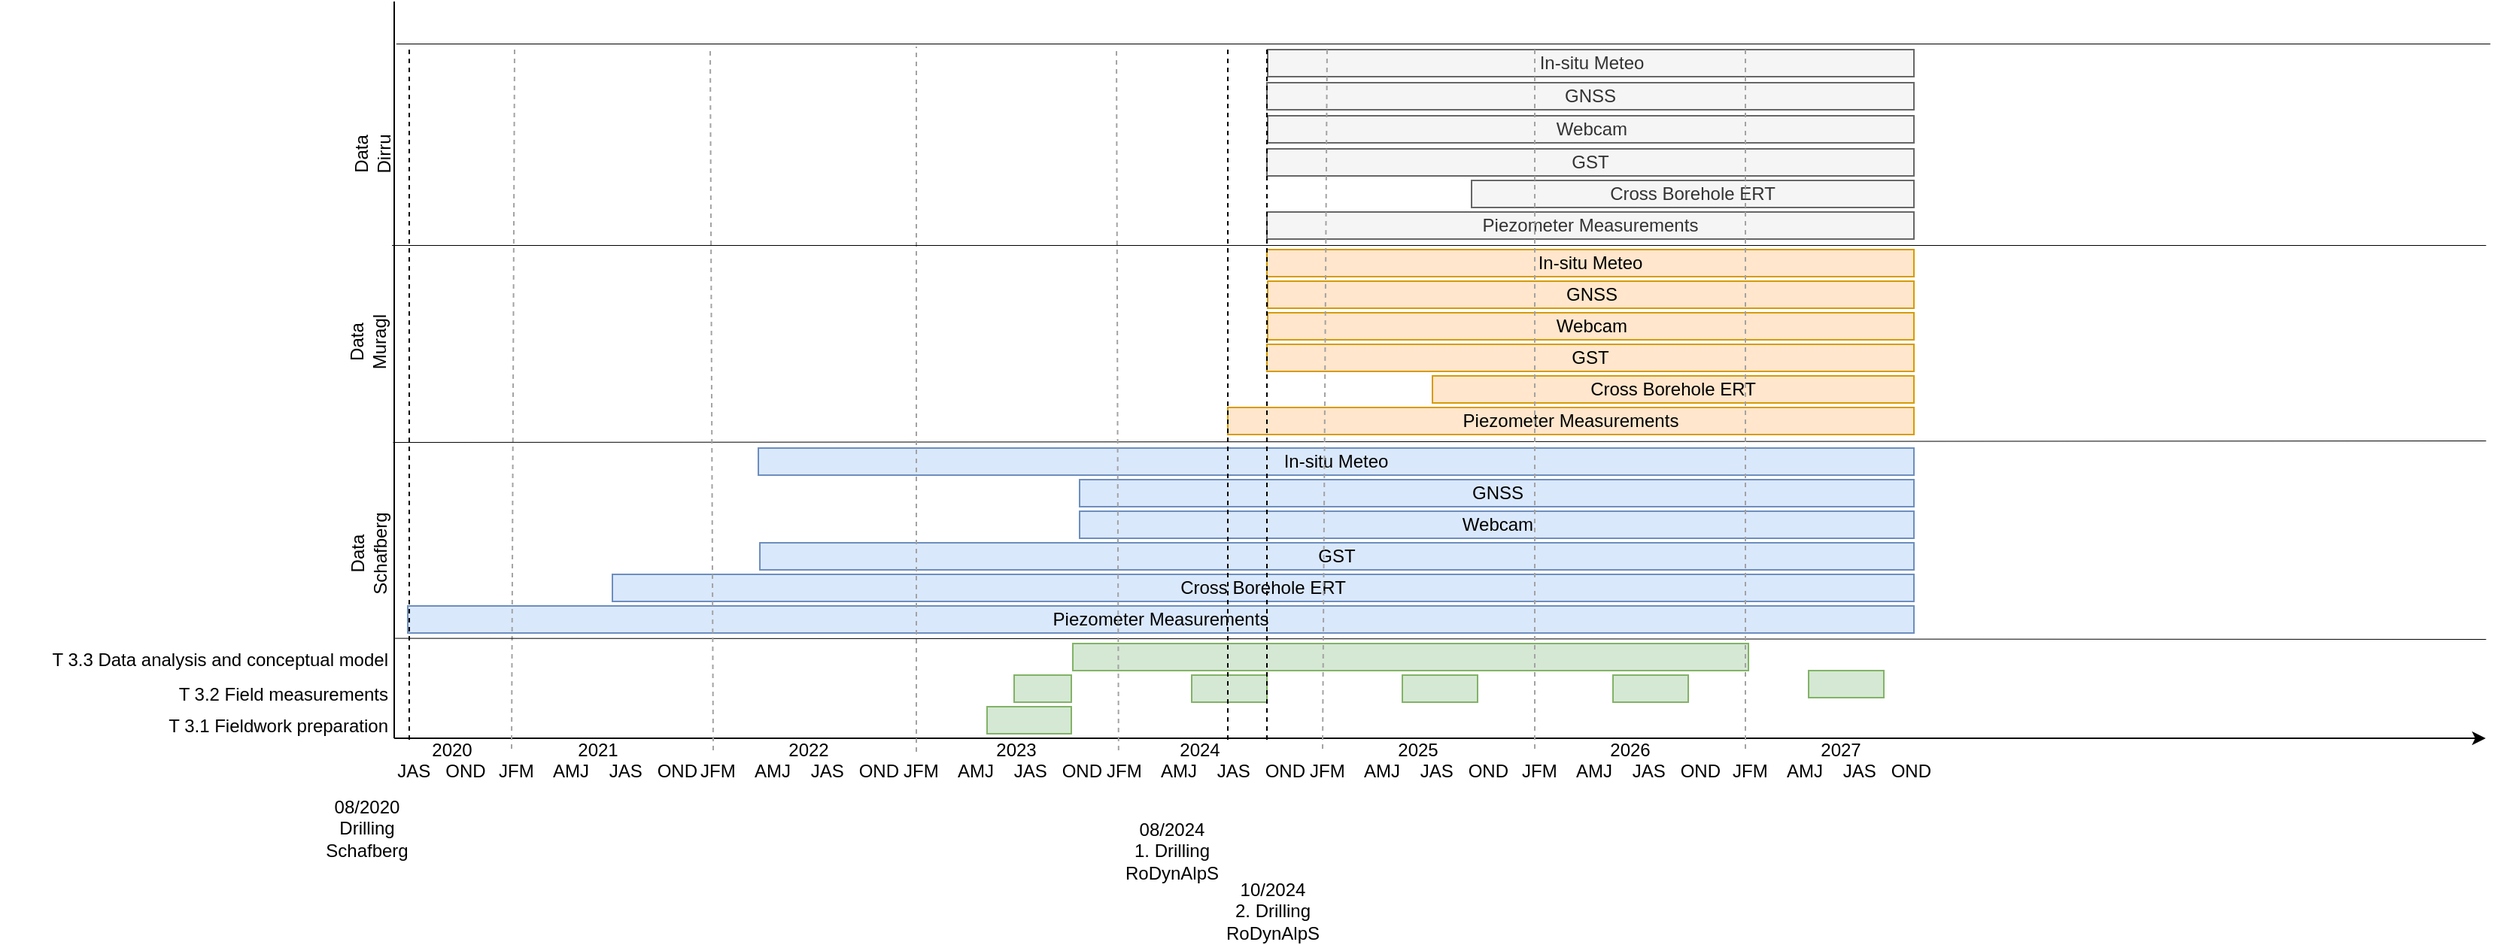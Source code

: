 <mxfile version="22.0.8" type="github">
  <diagram name="Page-1" id="hsDm7N-NumxUynAWq6ky">
    <mxGraphModel dx="3804" dy="1134" grid="1" gridSize="10" guides="1" tooltips="1" connect="1" arrows="1" fold="1" page="1" pageScale="1" pageWidth="850" pageHeight="1100" math="0" shadow="0">
      <root>
        <mxCell id="0" />
        <mxCell id="1" parent="0" />
        <mxCell id="qgbLY4odhaIjJaBlrRMp-78" value="Webcam" style="html=1;whiteSpace=wrap;fillColor=#ffe6cc;strokeColor=#d79b00;" parent="1" vertex="1">
          <mxGeometry x="700.5" y="277" width="429.5" height="18" as="geometry" />
        </mxCell>
        <mxCell id="qgbLY4odhaIjJaBlrRMp-79" value="GNSS" style="html=1;whiteSpace=wrap;fillColor=#ffe6cc;strokeColor=#d79b00;" parent="1" vertex="1">
          <mxGeometry x="700.5" y="256" width="429.5" height="18" as="geometry" />
        </mxCell>
        <mxCell id="qgbLY4odhaIjJaBlrRMp-80" value="In-situ Meteo" style="html=1;whiteSpace=wrap;fillColor=#ffe6cc;strokeColor=#d79b00;" parent="1" vertex="1">
          <mxGeometry x="700" y="235" width="430" height="18" as="geometry" />
        </mxCell>
        <mxCell id="qgbLY4odhaIjJaBlrRMp-81" value="Piezometer Measurements" style="html=1;whiteSpace=wrap;fillColor=#ffe6cc;strokeColor=#d79b00;" parent="1" vertex="1">
          <mxGeometry x="674" y="340" width="456" height="18" as="geometry" />
        </mxCell>
        <mxCell id="qgbLY4odhaIjJaBlrRMp-82" value="Cross Borehole ERT" style="html=1;whiteSpace=wrap;fillColor=#ffe6cc;strokeColor=#d79b00;" parent="1" vertex="1">
          <mxGeometry x="810" y="319" width="320" height="18" as="geometry" />
        </mxCell>
        <mxCell id="qgbLY4odhaIjJaBlrRMp-83" value="GST" style="html=1;whiteSpace=wrap;fillColor=#ffe6cc;strokeColor=#d79b00;" parent="1" vertex="1">
          <mxGeometry x="700" y="298" width="430" height="18" as="geometry" />
        </mxCell>
        <mxCell id="qgbLY4odhaIjJaBlrRMp-86" value="Webcam" style="html=1;whiteSpace=wrap;fillColor=#f5f5f5;strokeColor=#666666;fontColor=#333333;" parent="1" vertex="1">
          <mxGeometry x="700.5" y="146" width="429.5" height="18" as="geometry" />
        </mxCell>
        <mxCell id="qgbLY4odhaIjJaBlrRMp-87" value="GNSS" style="html=1;whiteSpace=wrap;fillColor=#f5f5f5;strokeColor=#666666;fontColor=#333333;" parent="1" vertex="1">
          <mxGeometry x="700" y="124" width="430" height="18" as="geometry" />
        </mxCell>
        <mxCell id="qgbLY4odhaIjJaBlrRMp-88" value="In-situ Meteo" style="html=1;whiteSpace=wrap;fillColor=#f5f5f5;strokeColor=#666666;fontColor=#333333;" parent="1" vertex="1">
          <mxGeometry x="700.5" y="102" width="429.5" height="18" as="geometry" />
        </mxCell>
        <mxCell id="qgbLY4odhaIjJaBlrRMp-89" value="Piezometer Measurements" style="html=1;whiteSpace=wrap;fillColor=#f5f5f5;strokeColor=#666666;fontColor=#333333;" parent="1" vertex="1">
          <mxGeometry x="700" y="210" width="430" height="18" as="geometry" />
        </mxCell>
        <mxCell id="qgbLY4odhaIjJaBlrRMp-90" value="Cross Borehole ERT" style="html=1;whiteSpace=wrap;fillColor=#f5f5f5;strokeColor=#666666;fontColor=#333333;" parent="1" vertex="1">
          <mxGeometry x="836" y="189" width="294" height="18" as="geometry" />
        </mxCell>
        <mxCell id="qgbLY4odhaIjJaBlrRMp-91" value="GST" style="html=1;whiteSpace=wrap;fillColor=#f5f5f5;strokeColor=#666666;fontColor=#333333;" parent="1" vertex="1">
          <mxGeometry x="700" y="168" width="430" height="18" as="geometry" />
        </mxCell>
        <mxCell id="qgbLY4odhaIjJaBlrRMp-75" value="Webcam" style="html=1;whiteSpace=wrap;fillColor=#dae8fc;strokeColor=#6c8ebf;" parent="1" vertex="1">
          <mxGeometry x="575.5" y="409" width="554.5" height="18" as="geometry" />
        </mxCell>
        <mxCell id="qgbLY4odhaIjJaBlrRMp-76" value="GNSS" style="html=1;whiteSpace=wrap;fillColor=#dae8fc;strokeColor=#6c8ebf;" parent="1" vertex="1">
          <mxGeometry x="575.5" y="388" width="554.5" height="18" as="geometry" />
        </mxCell>
        <mxCell id="qgbLY4odhaIjJaBlrRMp-77" value="In-situ Meteo" style="html=1;whiteSpace=wrap;fillColor=#dae8fc;strokeColor=#6c8ebf;" parent="1" vertex="1">
          <mxGeometry x="362" y="367" width="768" height="18" as="geometry" />
        </mxCell>
        <mxCell id="qgbLY4odhaIjJaBlrRMp-67" value="Piezometer Measurements" style="html=1;whiteSpace=wrap;fillColor=#dae8fc;strokeColor=#6c8ebf;" parent="1" vertex="1">
          <mxGeometry x="129" y="472" width="1001" height="18" as="geometry" />
        </mxCell>
        <mxCell id="qgbLY4odhaIjJaBlrRMp-71" value="Cross Borehole ERT" style="html=1;whiteSpace=wrap;fillColor=#dae8fc;strokeColor=#6c8ebf;" parent="1" vertex="1">
          <mxGeometry x="265" y="451" width="865" height="18" as="geometry" />
        </mxCell>
        <mxCell id="qgbLY4odhaIjJaBlrRMp-72" value="GST" style="html=1;whiteSpace=wrap;fillColor=#dae8fc;strokeColor=#6c8ebf;" parent="1" vertex="1">
          <mxGeometry x="363" y="430" width="767" height="18" as="geometry" />
        </mxCell>
        <mxCell id="qgbLY4odhaIjJaBlrRMp-59" value="" style="html=1;whiteSpace=wrap;fillColor=#d5e8d4;strokeColor=#82b366;" parent="1" vertex="1">
          <mxGeometry x="571" y="497" width="449" height="18" as="geometry" />
        </mxCell>
        <mxCell id="qgbLY4odhaIjJaBlrRMp-1" value="" style="endArrow=classic;html=1;rounded=0;" parent="1" edge="1">
          <mxGeometry width="50" height="50" relative="1" as="geometry">
            <mxPoint x="120" y="560" as="sourcePoint" />
            <mxPoint x="1510" y="560" as="targetPoint" />
          </mxGeometry>
        </mxCell>
        <mxCell id="qgbLY4odhaIjJaBlrRMp-3" value="" style="html=1;whiteSpace=wrap;fillColor=#d5e8d4;strokeColor=#82b366;" parent="1" vertex="1">
          <mxGeometry x="532" y="518" width="38" height="18" as="geometry" />
        </mxCell>
        <mxCell id="qgbLY4odhaIjJaBlrRMp-6" value="" style="line;strokeWidth=1;html=1;direction=south;" parent="1" vertex="1">
          <mxGeometry x="115" y="70" width="10" height="490" as="geometry" />
        </mxCell>
        <mxCell id="qgbLY4odhaIjJaBlrRMp-7" value="" style="endArrow=none;dashed=1;html=1;rounded=0;" parent="1" edge="1">
          <mxGeometry width="50" height="50" relative="1" as="geometry">
            <mxPoint x="130.0" y="561" as="sourcePoint" />
            <mxPoint x="130" y="100" as="targetPoint" />
          </mxGeometry>
        </mxCell>
        <mxCell id="qgbLY4odhaIjJaBlrRMp-8" value="&lt;div&gt;08/2020&lt;/div&gt;&lt;div&gt;Drilling Schafberg&lt;br&gt;&lt;/div&gt;" style="text;html=1;strokeColor=none;fillColor=none;align=center;verticalAlign=middle;whiteSpace=wrap;rounded=0;" parent="1" vertex="1">
          <mxGeometry x="72.29" y="605" width="60" height="30" as="geometry" />
        </mxCell>
        <mxCell id="qgbLY4odhaIjJaBlrRMp-16" value="" style="endArrow=none;dashed=1;html=1;rounded=0;strokeColor=#A3A3A3;" parent="1" edge="1">
          <mxGeometry width="50" height="50" relative="1" as="geometry">
            <mxPoint x="198" y="567" as="sourcePoint" />
            <mxPoint x="200" y="100" as="targetPoint" />
          </mxGeometry>
        </mxCell>
        <mxCell id="qgbLY4odhaIjJaBlrRMp-19" value="&lt;div&gt;08/2024&lt;/div&gt;&lt;div&gt;1. Drilling RoDynAlpS&lt;br&gt;&lt;/div&gt;" style="text;html=1;strokeColor=none;fillColor=none;align=center;verticalAlign=middle;whiteSpace=wrap;rounded=0;" parent="1" vertex="1">
          <mxGeometry x="607" y="620" width="60" height="30" as="geometry" />
        </mxCell>
        <mxCell id="qgbLY4odhaIjJaBlrRMp-20" value="" style="endArrow=none;html=1;rounded=0;exitX=0.554;exitY=0.271;exitDx=0;exitDy=0;exitPerimeter=0;strokeWidth=0.5;" parent="1" edge="1">
          <mxGeometry width="50" height="50" relative="1" as="geometry">
            <mxPoint x="120.29" y="493.3" as="sourcePoint" />
            <mxPoint x="1510" y="494" as="targetPoint" />
          </mxGeometry>
        </mxCell>
        <mxCell id="qgbLY4odhaIjJaBlrRMp-21" value="" style="endArrow=none;html=1;rounded=0;exitX=0.554;exitY=0.271;exitDx=0;exitDy=0;exitPerimeter=0;strokeWidth=0.5;" parent="1" edge="1">
          <mxGeometry width="50" height="50" relative="1" as="geometry">
            <mxPoint x="119.0" y="363.0" as="sourcePoint" />
            <mxPoint x="1510" y="362" as="targetPoint" />
          </mxGeometry>
        </mxCell>
        <mxCell id="qgbLY4odhaIjJaBlrRMp-23" value="&lt;div&gt;Data Schafberg&lt;/div&gt;" style="text;html=1;strokeColor=none;fillColor=none;align=center;verticalAlign=middle;whiteSpace=wrap;rounded=0;rotation=270;" parent="1" vertex="1">
          <mxGeometry x="73" y="422" width="60" height="30" as="geometry" />
        </mxCell>
        <mxCell id="qgbLY4odhaIjJaBlrRMp-33" value="JAS &amp;nbsp; OND" style="text;html=1;align=center;verticalAlign=middle;resizable=0;points=[];autosize=1;strokeColor=none;fillColor=none;" parent="1" vertex="1">
          <mxGeometry x="111" y="567" width="80" height="30" as="geometry" />
        </mxCell>
        <mxCell id="qgbLY4odhaIjJaBlrRMp-35" value="JFM&amp;nbsp;&amp;nbsp;&amp;nbsp; AMJ &amp;nbsp;&amp;nbsp; JAS &amp;nbsp; OND" style="text;html=1;align=center;verticalAlign=middle;resizable=0;points=[];autosize=1;strokeColor=none;fillColor=none;" parent="1" vertex="1">
          <mxGeometry x="180" y="567" width="150" height="30" as="geometry" />
        </mxCell>
        <mxCell id="qgbLY4odhaIjJaBlrRMp-36" value="JFM&amp;nbsp;&amp;nbsp;&amp;nbsp; AMJ &amp;nbsp;&amp;nbsp; JAS &amp;nbsp; OND" style="text;html=1;align=center;verticalAlign=middle;resizable=0;points=[];autosize=1;strokeColor=none;fillColor=none;" parent="1" vertex="1">
          <mxGeometry x="314" y="567" width="150" height="30" as="geometry" />
        </mxCell>
        <mxCell id="qgbLY4odhaIjJaBlrRMp-37" value="JFM&amp;nbsp;&amp;nbsp;&amp;nbsp; AMJ &amp;nbsp;&amp;nbsp; JAS &amp;nbsp; OND" style="text;html=1;align=center;verticalAlign=middle;resizable=0;points=[];autosize=1;strokeColor=none;fillColor=none;" parent="1" vertex="1">
          <mxGeometry x="449" y="567" width="150" height="30" as="geometry" />
        </mxCell>
        <mxCell id="qgbLY4odhaIjJaBlrRMp-38" value="" style="endArrow=none;dashed=1;html=1;rounded=0;strokeColor=#A3A3A3;" parent="1" edge="1">
          <mxGeometry width="50" height="50" relative="1" as="geometry">
            <mxPoint x="332" y="568" as="sourcePoint" />
            <mxPoint x="330" y="100" as="targetPoint" />
          </mxGeometry>
        </mxCell>
        <mxCell id="qgbLY4odhaIjJaBlrRMp-39" value="" style="endArrow=none;dashed=1;html=1;rounded=0;strokeColor=#A3A3A3;" parent="1" edge="1">
          <mxGeometry width="50" height="50" relative="1" as="geometry">
            <mxPoint x="467" y="569" as="sourcePoint" />
            <mxPoint x="467" y="100" as="targetPoint" />
          </mxGeometry>
        </mxCell>
        <mxCell id="qgbLY4odhaIjJaBlrRMp-40" value="JFM&amp;nbsp;&amp;nbsp;&amp;nbsp; AMJ &amp;nbsp;&amp;nbsp; JAS &amp;nbsp; OND" style="text;html=1;align=center;verticalAlign=middle;resizable=0;points=[];autosize=1;strokeColor=none;fillColor=none;" parent="1" vertex="1">
          <mxGeometry x="584" y="567" width="150" height="30" as="geometry" />
        </mxCell>
        <mxCell id="qgbLY4odhaIjJaBlrRMp-43" value="2020" style="text;html=1;align=center;verticalAlign=middle;resizable=0;points=[];autosize=1;strokeColor=none;fillColor=none;" parent="1" vertex="1">
          <mxGeometry x="133" y="553" width="50" height="30" as="geometry" />
        </mxCell>
        <mxCell id="qgbLY4odhaIjJaBlrRMp-44" value="2021" style="text;html=1;align=center;verticalAlign=middle;resizable=0;points=[];autosize=1;strokeColor=none;fillColor=none;" parent="1" vertex="1">
          <mxGeometry x="230" y="553" width="50" height="30" as="geometry" />
        </mxCell>
        <mxCell id="qgbLY4odhaIjJaBlrRMp-45" value="2022" style="text;html=1;align=center;verticalAlign=middle;resizable=0;points=[];autosize=1;strokeColor=none;fillColor=none;" parent="1" vertex="1">
          <mxGeometry x="370" y="553" width="50" height="30" as="geometry" />
        </mxCell>
        <mxCell id="qgbLY4odhaIjJaBlrRMp-46" value="2023" style="text;html=1;align=center;verticalAlign=middle;resizable=0;points=[];autosize=1;strokeColor=none;fillColor=none;" parent="1" vertex="1">
          <mxGeometry x="508" y="553" width="50" height="30" as="geometry" />
        </mxCell>
        <mxCell id="qgbLY4odhaIjJaBlrRMp-47" value="2024" style="text;html=1;align=center;verticalAlign=middle;resizable=0;points=[];autosize=1;strokeColor=none;fillColor=none;" parent="1" vertex="1">
          <mxGeometry x="630" y="553" width="50" height="30" as="geometry" />
        </mxCell>
        <mxCell id="qgbLY4odhaIjJaBlrRMp-48" value="2025" style="text;html=1;align=center;verticalAlign=middle;resizable=0;points=[];autosize=1;strokeColor=none;fillColor=none;" parent="1" vertex="1">
          <mxGeometry x="775" y="553" width="50" height="30" as="geometry" />
        </mxCell>
        <mxCell id="qgbLY4odhaIjJaBlrRMp-49" value="JFM&amp;nbsp;&amp;nbsp;&amp;nbsp; AMJ &amp;nbsp;&amp;nbsp; JAS &amp;nbsp; OND" style="text;html=1;align=center;verticalAlign=middle;resizable=0;points=[];autosize=1;strokeColor=none;fillColor=none;" parent="1" vertex="1">
          <mxGeometry x="719" y="567" width="150" height="30" as="geometry" />
        </mxCell>
        <mxCell id="qgbLY4odhaIjJaBlrRMp-50" value="" style="endArrow=none;dashed=1;html=1;rounded=0;strokeColor=#A3A3A3;" parent="1" edge="1">
          <mxGeometry width="50" height="50" relative="1" as="geometry">
            <mxPoint x="737" y="567" as="sourcePoint" />
            <mxPoint x="740" y="100" as="targetPoint" />
          </mxGeometry>
        </mxCell>
        <mxCell id="qgbLY4odhaIjJaBlrRMp-52" value="T 3.1 Fieldwork preparation" style="text;whiteSpace=wrap;html=1;align=right;" parent="1" vertex="1">
          <mxGeometry x="-62" y="538" width="180" height="40" as="geometry" />
        </mxCell>
        <mxCell id="qgbLY4odhaIjJaBlrRMp-58" value="" style="html=1;whiteSpace=wrap;fillColor=#d5e8d4;strokeColor=#82b366;" parent="1" vertex="1">
          <mxGeometry x="650" y="518" width="50" height="18" as="geometry" />
        </mxCell>
        <mxCell id="qgbLY4odhaIjJaBlrRMp-54" value="T 3.3 Data analysis and conceptual model" style="text;whiteSpace=wrap;html=1;align=right;" parent="1" vertex="1">
          <mxGeometry x="-142" y="494" width="260" height="40" as="geometry" />
        </mxCell>
        <mxCell id="qgbLY4odhaIjJaBlrRMp-55" value="T 3.2 Field measurements" style="text;whiteSpace=wrap;html=1;align=right;" parent="1" vertex="1">
          <mxGeometry x="-62" y="517" width="180" height="35" as="geometry" />
        </mxCell>
        <mxCell id="qgbLY4odhaIjJaBlrRMp-56" value="" style="html=1;whiteSpace=wrap;fillColor=#d5e8d4;strokeColor=#82b366;" parent="1" vertex="1">
          <mxGeometry x="514" y="539" width="56" height="18" as="geometry" />
        </mxCell>
        <mxCell id="qgbLY4odhaIjJaBlrRMp-14" value="" style="endArrow=none;dashed=1;html=1;rounded=0;" parent="1" edge="1">
          <mxGeometry width="50" height="50" relative="1" as="geometry">
            <mxPoint x="674" y="561" as="sourcePoint" />
            <mxPoint x="674" y="100" as="targetPoint" />
          </mxGeometry>
        </mxCell>
        <mxCell id="qgbLY4odhaIjJaBlrRMp-41" value="" style="endArrow=none;dashed=1;html=1;rounded=0;strokeColor=#A3A3A3;" parent="1" edge="1">
          <mxGeometry width="50" height="50" relative="1" as="geometry">
            <mxPoint x="601.41" y="568" as="sourcePoint" />
            <mxPoint x="600" y="100" as="targetPoint" />
          </mxGeometry>
        </mxCell>
        <mxCell id="qgbLY4odhaIjJaBlrRMp-61" value="2026" style="text;html=1;align=center;verticalAlign=middle;resizable=0;points=[];autosize=1;strokeColor=none;fillColor=none;" parent="1" vertex="1">
          <mxGeometry x="916" y="553" width="50" height="30" as="geometry" />
        </mxCell>
        <mxCell id="qgbLY4odhaIjJaBlrRMp-62" value="JFM&amp;nbsp;&amp;nbsp;&amp;nbsp; AMJ &amp;nbsp;&amp;nbsp; JAS &amp;nbsp; OND" style="text;html=1;align=center;verticalAlign=middle;resizable=0;points=[];autosize=1;strokeColor=none;fillColor=none;" parent="1" vertex="1">
          <mxGeometry x="860" y="567" width="150" height="30" as="geometry" />
        </mxCell>
        <mxCell id="qgbLY4odhaIjJaBlrRMp-63" value="" style="endArrow=none;dashed=1;html=1;rounded=0;strokeColor=#A3A3A3;" parent="1" edge="1">
          <mxGeometry width="50" height="50" relative="1" as="geometry">
            <mxPoint x="878" y="567" as="sourcePoint" />
            <mxPoint x="878" y="100" as="targetPoint" />
          </mxGeometry>
        </mxCell>
        <mxCell id="qgbLY4odhaIjJaBlrRMp-64" value="2027" style="text;html=1;align=center;verticalAlign=middle;resizable=0;points=[];autosize=1;strokeColor=none;fillColor=none;" parent="1" vertex="1">
          <mxGeometry x="1056" y="553" width="50" height="30" as="geometry" />
        </mxCell>
        <mxCell id="qgbLY4odhaIjJaBlrRMp-65" value="JFM&amp;nbsp;&amp;nbsp;&amp;nbsp; AMJ &amp;nbsp;&amp;nbsp; JAS &amp;nbsp; OND" style="text;html=1;align=center;verticalAlign=middle;resizable=0;points=[];autosize=1;strokeColor=none;fillColor=none;" parent="1" vertex="1">
          <mxGeometry x="1000" y="567" width="150" height="30" as="geometry" />
        </mxCell>
        <mxCell id="qgbLY4odhaIjJaBlrRMp-66" value="" style="endArrow=none;dashed=1;html=1;rounded=0;strokeColor=#A3A3A3;" parent="1" edge="1">
          <mxGeometry width="50" height="50" relative="1" as="geometry">
            <mxPoint x="1018" y="567" as="sourcePoint" />
            <mxPoint x="1018" y="100" as="targetPoint" />
          </mxGeometry>
        </mxCell>
        <mxCell id="qgbLY4odhaIjJaBlrRMp-68" value="" style="endArrow=none;html=1;rounded=0;exitX=0.554;exitY=0.271;exitDx=0;exitDy=0;exitPerimeter=0;strokeWidth=0.5;" parent="1" edge="1">
          <mxGeometry width="50" height="50" relative="1" as="geometry">
            <mxPoint x="118.29" y="232.0" as="sourcePoint" />
            <mxPoint x="1510" y="232" as="targetPoint" />
          </mxGeometry>
        </mxCell>
        <mxCell id="qgbLY4odhaIjJaBlrRMp-69" value="&lt;div&gt;Data Muragl&lt;br&gt;&lt;/div&gt;" style="text;html=1;strokeColor=none;fillColor=none;align=center;verticalAlign=middle;whiteSpace=wrap;rounded=0;rotation=270;" parent="1" vertex="1">
          <mxGeometry x="72.29" y="281" width="60" height="30" as="geometry" />
        </mxCell>
        <mxCell id="qgbLY4odhaIjJaBlrRMp-73" value="&lt;div&gt;10/2024&lt;/div&gt;&lt;div&gt;2. Drilling RoDynAlpS&lt;br&gt;&lt;/div&gt;" style="text;html=1;strokeColor=none;fillColor=none;align=center;verticalAlign=middle;whiteSpace=wrap;rounded=0;" parent="1" vertex="1">
          <mxGeometry x="674" y="660" width="60" height="30" as="geometry" />
        </mxCell>
        <mxCell id="qgbLY4odhaIjJaBlrRMp-74" value="" style="endArrow=none;dashed=1;html=1;rounded=0;" parent="1" edge="1">
          <mxGeometry width="50" height="50" relative="1" as="geometry">
            <mxPoint x="700" y="561" as="sourcePoint" />
            <mxPoint x="700" y="100" as="targetPoint" />
          </mxGeometry>
        </mxCell>
        <mxCell id="qgbLY4odhaIjJaBlrRMp-84" value="" style="endArrow=none;html=1;rounded=0;exitX=0.554;exitY=0.271;exitDx=0;exitDy=0;exitPerimeter=0;strokeWidth=0.5;" parent="1" edge="1">
          <mxGeometry width="50" height="50" relative="1" as="geometry">
            <mxPoint x="121.15" y="98.0" as="sourcePoint" />
            <mxPoint x="1512.86" y="98" as="targetPoint" />
          </mxGeometry>
        </mxCell>
        <mxCell id="qgbLY4odhaIjJaBlrRMp-85" value="&lt;div&gt;Data Dirru&lt;br&gt;&lt;/div&gt;" style="text;html=1;strokeColor=none;fillColor=none;align=center;verticalAlign=middle;whiteSpace=wrap;rounded=0;rotation=270;" parent="1" vertex="1">
          <mxGeometry x="77.73" y="156.58" width="54.85" height="30" as="geometry" />
        </mxCell>
        <mxCell id="qgbLY4odhaIjJaBlrRMp-92" value="" style="html=1;whiteSpace=wrap;fillColor=#d5e8d4;strokeColor=#82b366;" parent="1" vertex="1">
          <mxGeometry x="790" y="518" width="50" height="18" as="geometry" />
        </mxCell>
        <mxCell id="qgbLY4odhaIjJaBlrRMp-93" value="" style="html=1;whiteSpace=wrap;fillColor=#d5e8d4;strokeColor=#82b366;" parent="1" vertex="1">
          <mxGeometry x="930" y="518" width="50" height="18" as="geometry" />
        </mxCell>
        <mxCell id="qgbLY4odhaIjJaBlrRMp-94" value="" style="html=1;whiteSpace=wrap;fillColor=#d5e8d4;strokeColor=#82b366;" parent="1" vertex="1">
          <mxGeometry x="1060" y="515" width="50" height="18" as="geometry" />
        </mxCell>
      </root>
    </mxGraphModel>
  </diagram>
</mxfile>
